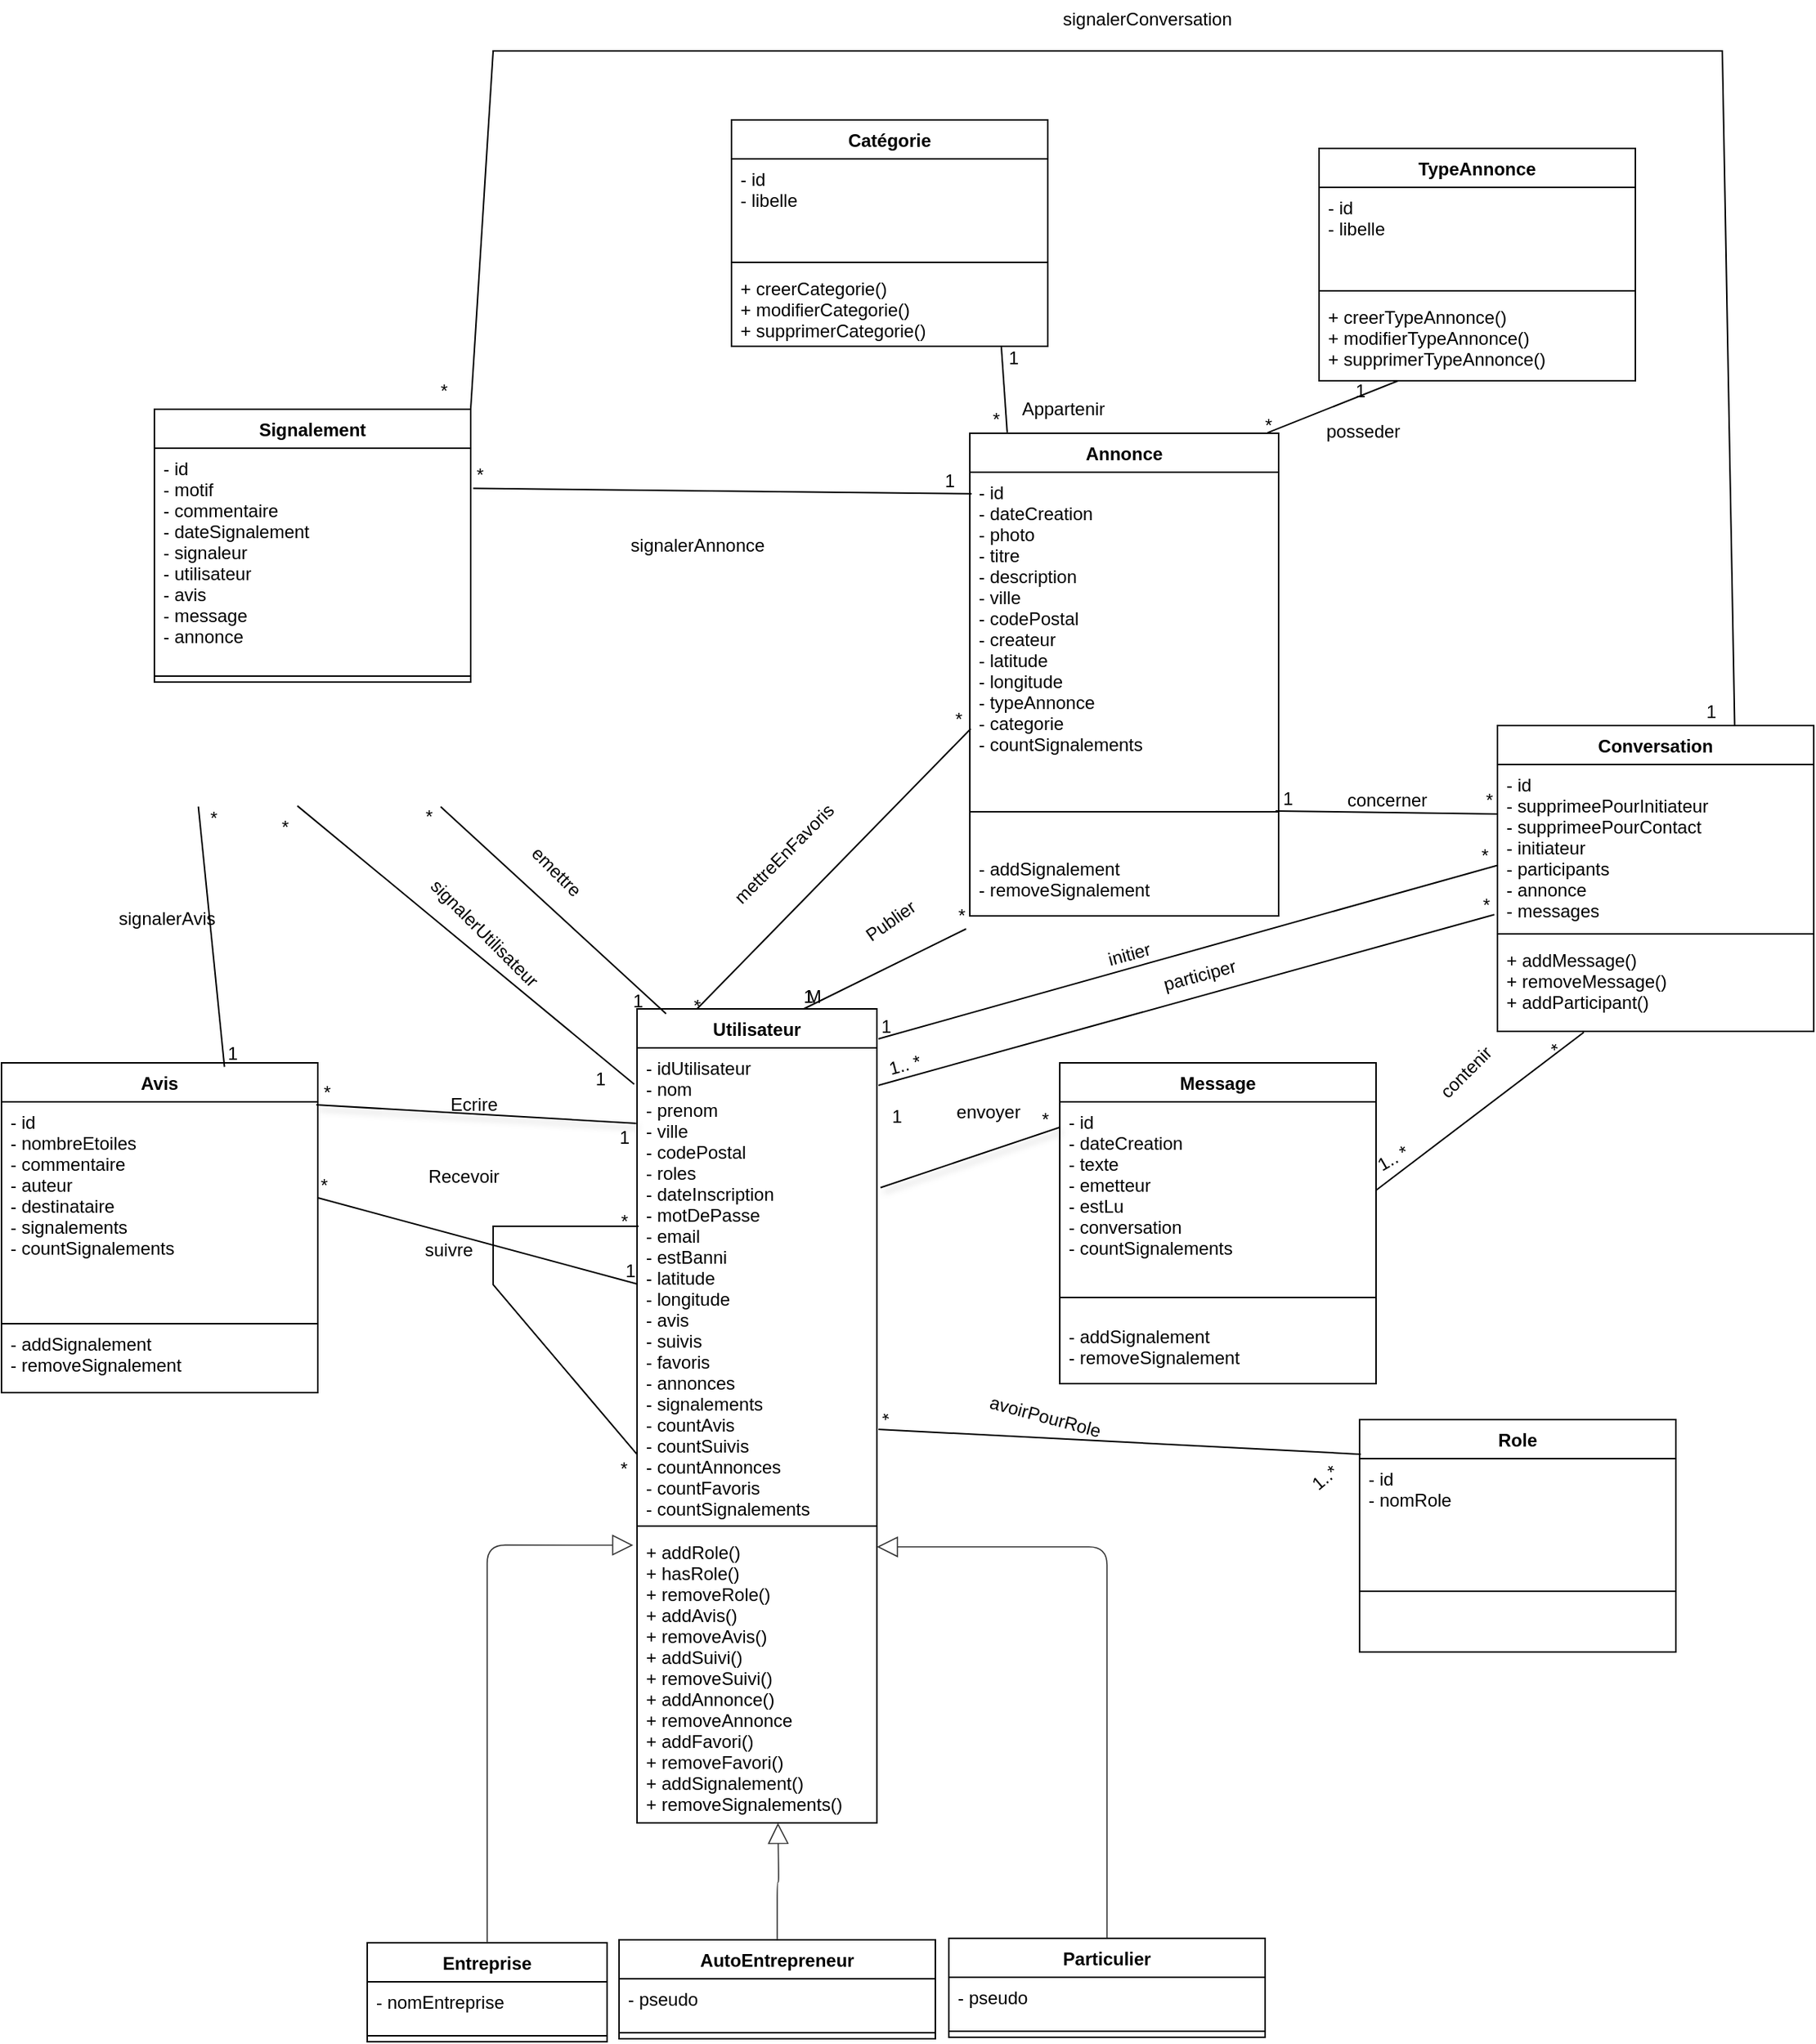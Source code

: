 <mxfile>
    <diagram id="vypRPxvibdBEtjW53fMj" name="Page-1">
        <mxGraphModel dx="2854" dy="2074" grid="0" gridSize="10" guides="1" tooltips="1" connect="1" arrows="1" fold="1" page="1" pageScale="1" pageWidth="850" pageHeight="1100" background="#FFFFFF" math="0" shadow="0">
            <root>
                <mxCell id="0"/>
                <mxCell id="1" parent="0"/>
                <mxCell id="2" value="Utilisateur&#10;" style="swimlane;fontStyle=1;align=center;verticalAlign=top;childLayout=stackLayout;horizontal=1;startSize=26;horizontalStack=0;resizeParent=1;resizeParentMax=0;resizeLast=0;collapsible=1;marginBottom=0;strokeColor=#000000;" parent="1" vertex="1">
                    <mxGeometry x="-34" y="172" width="160" height="543" as="geometry">
                        <mxRectangle x="119" y="166" width="94" height="26" as="alternateBounds"/>
                    </mxGeometry>
                </mxCell>
                <mxCell id="3" value="- idUtilisateur&#10;- nom&#10;- prenom&#10;- ville&#10;- codePostal&#10;- roles&#10;- dateInscription&#10;- motDePasse&#10;- email&#10;- estBanni&#10;- latitude&#10;- longitude&#10;- avis&#10;- suivis&#10;- favoris&#10;- annonces&#10;- signalements&#10;- countAvis&#10;- countSuivis&#10;- countAnnonces&#10;- countFavoris&#10;- countSignalements" style="text;strokeColor=none;fillColor=none;align=left;verticalAlign=top;spacingLeft=4;spacingRight=4;overflow=hidden;rotatable=0;points=[[0,0.5],[1,0.5]];portConstraint=eastwest;fontColor=#000000;" parent="2" vertex="1">
                    <mxGeometry y="26" width="160" height="315" as="geometry"/>
                </mxCell>
                <mxCell id="4" value="" style="line;strokeWidth=1;fillColor=none;align=left;verticalAlign=middle;spacingTop=-1;spacingLeft=3;spacingRight=3;rotatable=0;labelPosition=right;points=[];portConstraint=eastwest;strokeColor=inherit;" parent="2" vertex="1">
                    <mxGeometry y="341" width="160" height="8" as="geometry"/>
                </mxCell>
                <mxCell id="5" value="+ addRole()&#10;+ hasRole()&#10;+ removeRole()&#10;+ addAvis()&#10;+ removeAvis()&#10;+ addSuivi()&#10;+ removeSuivi()&#10;+ addAnnonce()&#10;+ removeAnnonce&#10;+ addFavori()&#10;+ removeFavori()&#10;+ addSignalement()&#10;+ removeSignalements()&#10;" style="text;strokeColor=none;fillColor=none;align=left;verticalAlign=top;spacingLeft=4;spacingRight=4;overflow=hidden;rotatable=0;points=[[0,0.5],[1,0.5]];portConstraint=eastwest;fontColor=#000000;" parent="2" vertex="1">
                    <mxGeometry y="349" width="160" height="194" as="geometry"/>
                </mxCell>
                <mxCell id="6" value="Annonce" style="swimlane;fontStyle=1;align=center;verticalAlign=top;childLayout=stackLayout;horizontal=1;startSize=26;horizontalStack=0;resizeParent=1;resizeParentMax=0;resizeLast=0;collapsible=1;marginBottom=0;strokeColor=#000000;" parent="1" vertex="1">
                    <mxGeometry x="188" y="-212" width="206" height="322" as="geometry">
                        <mxRectangle x="119" y="166" width="94" height="26" as="alternateBounds"/>
                    </mxGeometry>
                </mxCell>
                <mxCell id="7" value="- id&#10;- dateCreation&#10;- photo&#10;- titre&#10;- description&#10;- ville&#10;- codePostal&#10;- createur&#10;- latitude&#10;- longitude&#10;- typeAnnonce&#10;- categorie&#10;- countSignalements&#10;&#10;" style="text;strokeColor=none;fillColor=none;align=left;verticalAlign=top;spacingLeft=4;spacingRight=4;overflow=hidden;rotatable=0;points=[[0,0.5],[1,0.5]];portConstraint=eastwest;fontColor=#000000;" parent="6" vertex="1">
                    <mxGeometry y="26" width="206" height="202" as="geometry"/>
                </mxCell>
                <mxCell id="8" value="" style="line;strokeWidth=1;fillColor=none;align=left;verticalAlign=middle;spacingTop=-1;spacingLeft=3;spacingRight=3;rotatable=0;labelPosition=right;points=[];portConstraint=eastwest;strokeColor=inherit;" parent="6" vertex="1">
                    <mxGeometry y="228" width="206" height="49" as="geometry"/>
                </mxCell>
                <mxCell id="163" value="- addSignalement&#10;- removeSignalement" style="text;strokeColor=none;fillColor=none;align=left;verticalAlign=top;spacingLeft=4;spacingRight=4;overflow=hidden;rotatable=0;points=[[0,0.5],[1,0.5]];portConstraint=eastwest;fontColor=#000000;" vertex="1" parent="6">
                    <mxGeometry y="277" width="206" height="45" as="geometry"/>
                </mxCell>
                <mxCell id="11" value="Entreprise" style="swimlane;fontStyle=1;align=center;verticalAlign=top;childLayout=stackLayout;horizontal=1;startSize=26;horizontalStack=0;resizeParent=1;resizeParentMax=0;resizeLast=0;collapsible=1;marginBottom=0;strokeColor=#000000;" parent="1" vertex="1">
                    <mxGeometry x="-214" y="795" width="160" height="66" as="geometry">
                        <mxRectangle x="119" y="166" width="94" height="26" as="alternateBounds"/>
                    </mxGeometry>
                </mxCell>
                <mxCell id="12" value="- nomEntreprise" style="text;strokeColor=none;fillColor=none;align=left;verticalAlign=top;spacingLeft=4;spacingRight=4;overflow=hidden;rotatable=0;points=[[0,0.5],[1,0.5]];portConstraint=eastwest;fontColor=#000000;" parent="11" vertex="1">
                    <mxGeometry y="26" width="160" height="32" as="geometry"/>
                </mxCell>
                <mxCell id="13" value="" style="line;strokeWidth=1;fillColor=none;align=left;verticalAlign=middle;spacingTop=-1;spacingLeft=3;spacingRight=3;rotatable=0;labelPosition=right;points=[];portConstraint=eastwest;strokeColor=inherit;" parent="11" vertex="1">
                    <mxGeometry y="58" width="160" height="8" as="geometry"/>
                </mxCell>
                <mxCell id="16" value="AutoEntrepreneur" style="swimlane;fontStyle=1;align=center;verticalAlign=top;childLayout=stackLayout;horizontal=1;startSize=26;horizontalStack=0;resizeParent=1;resizeParentMax=0;resizeLast=0;collapsible=1;marginBottom=0;strokeColor=#000000;" parent="1" vertex="1">
                    <mxGeometry x="-46" y="793" width="211" height="66" as="geometry">
                        <mxRectangle x="119" y="166" width="94" height="26" as="alternateBounds"/>
                    </mxGeometry>
                </mxCell>
                <mxCell id="17" value="- pseudo" style="text;strokeColor=none;fillColor=none;align=left;verticalAlign=top;spacingLeft=4;spacingRight=4;overflow=hidden;rotatable=0;points=[[0,0.5],[1,0.5]];portConstraint=eastwest;fontColor=#000000;" parent="16" vertex="1">
                    <mxGeometry y="26" width="211" height="32" as="geometry"/>
                </mxCell>
                <mxCell id="18" value="" style="line;strokeWidth=1;fillColor=none;align=left;verticalAlign=middle;spacingTop=-1;spacingLeft=3;spacingRight=3;rotatable=0;labelPosition=right;points=[];portConstraint=eastwest;strokeColor=inherit;" parent="16" vertex="1">
                    <mxGeometry y="58" width="211" height="8" as="geometry"/>
                </mxCell>
                <mxCell id="20" value="Particulier" style="swimlane;fontStyle=1;align=center;verticalAlign=top;childLayout=stackLayout;horizontal=1;startSize=26;horizontalStack=0;resizeParent=1;resizeParentMax=0;resizeLast=0;collapsible=1;marginBottom=0;strokeColor=#000000;" parent="1" vertex="1">
                    <mxGeometry x="174" y="792" width="211" height="66" as="geometry">
                        <mxRectangle x="119" y="166" width="94" height="26" as="alternateBounds"/>
                    </mxGeometry>
                </mxCell>
                <mxCell id="21" value="- pseudo" style="text;strokeColor=none;fillColor=none;align=left;verticalAlign=top;spacingLeft=4;spacingRight=4;overflow=hidden;rotatable=0;points=[[0,0.5],[1,0.5]];portConstraint=eastwest;fontColor=#000000;" parent="20" vertex="1">
                    <mxGeometry y="26" width="211" height="32" as="geometry"/>
                </mxCell>
                <mxCell id="22" value="" style="line;strokeWidth=1;fillColor=none;align=left;verticalAlign=middle;spacingTop=-1;spacingLeft=3;spacingRight=3;rotatable=0;labelPosition=right;points=[];portConstraint=eastwest;strokeColor=inherit;" parent="20" vertex="1">
                    <mxGeometry y="58" width="211" height="8" as="geometry"/>
                </mxCell>
                <mxCell id="24" value="Avis" style="swimlane;fontStyle=1;align=center;verticalAlign=top;childLayout=stackLayout;horizontal=1;startSize=26;horizontalStack=0;resizeParent=1;resizeParentMax=0;resizeLast=0;collapsible=1;marginBottom=0;strokeColor=#000000;" parent="1" vertex="1">
                    <mxGeometry x="-458" y="208" width="211" height="220" as="geometry">
                        <mxRectangle x="119" y="166" width="94" height="26" as="alternateBounds"/>
                    </mxGeometry>
                </mxCell>
                <mxCell id="25" value="- id&#10;- nombreEtoiles&#10;- commentaire&#10;- auteur&#10;- destinataire&#10;- signalements&#10;- countSignalements" style="text;strokeColor=none;fillColor=none;align=left;verticalAlign=top;spacingLeft=4;spacingRight=4;overflow=hidden;rotatable=0;points=[[0,0.5],[1,0.5]];portConstraint=eastwest;fontColor=#000000;" parent="24" vertex="1">
                    <mxGeometry y="26" width="211" height="102" as="geometry"/>
                </mxCell>
                <mxCell id="26" value="" style="line;strokeWidth=1;fillColor=none;align=left;verticalAlign=middle;spacingTop=-1;spacingLeft=3;spacingRight=3;rotatable=0;labelPosition=right;points=[];portConstraint=eastwest;strokeColor=inherit;" parent="24" vertex="1">
                    <mxGeometry y="128" width="211" height="92" as="geometry"/>
                </mxCell>
                <mxCell id="28" value="Conversation" style="swimlane;fontStyle=1;align=center;verticalAlign=top;childLayout=stackLayout;horizontal=1;startSize=26;horizontalStack=0;resizeParent=1;resizeParentMax=0;resizeLast=0;collapsible=1;marginBottom=0;strokeColor=#000000;" parent="1" vertex="1">
                    <mxGeometry x="540" y="-17" width="211" height="204" as="geometry">
                        <mxRectangle x="119" y="166" width="94" height="26" as="alternateBounds"/>
                    </mxGeometry>
                </mxCell>
                <mxCell id="29" value="- id&#10;- supprimeePourInitiateur&#10;- supprimeePourContact&#10;- initiateur&#10;- participants&#10;- annonce&#10;- messages" style="text;strokeColor=none;fillColor=none;align=left;verticalAlign=top;spacingLeft=4;spacingRight=4;overflow=hidden;rotatable=0;points=[[0,0.5],[1,0.5]];portConstraint=eastwest;fontColor=#000000;" parent="28" vertex="1">
                    <mxGeometry y="26" width="211" height="109" as="geometry"/>
                </mxCell>
                <mxCell id="30" value="" style="line;strokeWidth=1;fillColor=none;align=left;verticalAlign=middle;spacingTop=-1;spacingLeft=3;spacingRight=3;rotatable=0;labelPosition=right;points=[];portConstraint=eastwest;strokeColor=inherit;" parent="28" vertex="1">
                    <mxGeometry y="135" width="211" height="8" as="geometry"/>
                </mxCell>
                <mxCell id="31" value="+ addMessage()&#10;+ removeMessage()&#10;+ addParticipant()&#10;" style="text;strokeColor=none;fillColor=none;align=left;verticalAlign=top;spacingLeft=4;spacingRight=4;overflow=hidden;rotatable=0;points=[[0,0.5],[1,0.5]];portConstraint=eastwest;fontColor=#000000;" parent="28" vertex="1">
                    <mxGeometry y="143" width="211" height="61" as="geometry"/>
                </mxCell>
                <mxCell id="32" value="Message" style="swimlane;fontStyle=1;align=center;verticalAlign=top;childLayout=stackLayout;horizontal=1;startSize=26;horizontalStack=0;resizeParent=1;resizeParentMax=0;resizeLast=0;collapsible=1;marginBottom=0;strokeColor=#000000;" parent="1" vertex="1">
                    <mxGeometry x="248" y="208" width="211" height="214" as="geometry">
                        <mxRectangle x="119" y="166" width="94" height="26" as="alternateBounds"/>
                    </mxGeometry>
                </mxCell>
                <mxCell id="33" value="- id&#10;- dateCreation&#10;- texte&#10;- emetteur&#10;- estLu&#10;- conversation&#10;- countSignalements" style="text;strokeColor=none;fillColor=none;align=left;verticalAlign=top;spacingLeft=4;spacingRight=4;overflow=hidden;rotatable=0;points=[[0,0.5],[1,0.5]];portConstraint=eastwest;fontColor=#000000;" parent="32" vertex="1">
                    <mxGeometry y="26" width="211" height="118" as="geometry"/>
                </mxCell>
                <mxCell id="34" value="" style="line;strokeWidth=1;fillColor=none;align=left;verticalAlign=middle;spacingTop=-1;spacingLeft=3;spacingRight=3;rotatable=0;labelPosition=right;points=[];portConstraint=eastwest;strokeColor=inherit;" parent="32" vertex="1">
                    <mxGeometry y="144" width="211" height="25" as="geometry"/>
                </mxCell>
                <mxCell id="162" value="- addSignalement&#10;- removeSignalement" style="text;strokeColor=none;fillColor=none;align=left;verticalAlign=top;spacingLeft=4;spacingRight=4;overflow=hidden;rotatable=0;points=[[0,0.5],[1,0.5]];portConstraint=eastwest;fontColor=#000000;" vertex="1" parent="32">
                    <mxGeometry y="169" width="211" height="45" as="geometry"/>
                </mxCell>
                <mxCell id="36" value="Signalement" style="swimlane;fontStyle=1;align=center;verticalAlign=top;childLayout=stackLayout;horizontal=1;startSize=26;horizontalStack=0;resizeParent=1;resizeParentMax=0;resizeLast=0;collapsible=1;marginBottom=0;strokeColor=#000000;" parent="1" vertex="1">
                    <mxGeometry x="-356" y="-228" width="211" height="182" as="geometry">
                        <mxRectangle x="119" y="166" width="94" height="26" as="alternateBounds"/>
                    </mxGeometry>
                </mxCell>
                <mxCell id="37" value="- id&#10;- motif&#10;- commentaire&#10;- dateSignalement&#10;- signaleur&#10;- utilisateur &#10;- avis&#10;- message&#10;- annonce" style="text;strokeColor=none;fillColor=none;align=left;verticalAlign=top;spacingLeft=4;spacingRight=4;overflow=hidden;rotatable=0;points=[[0,0.5],[1,0.5]];portConstraint=eastwest;fontColor=#000000;" parent="36" vertex="1">
                    <mxGeometry y="26" width="211" height="148" as="geometry"/>
                </mxCell>
                <mxCell id="38" value="" style="line;strokeWidth=1;fillColor=none;align=left;verticalAlign=middle;spacingTop=-1;spacingLeft=3;spacingRight=3;rotatable=0;labelPosition=right;points=[];portConstraint=eastwest;strokeColor=inherit;" parent="36" vertex="1">
                    <mxGeometry y="174" width="211" height="8" as="geometry"/>
                </mxCell>
                <mxCell id="40" value="TypeAnnonce" style="swimlane;fontStyle=1;align=center;verticalAlign=top;childLayout=stackLayout;horizontal=1;startSize=26;horizontalStack=0;resizeParent=1;resizeParentMax=0;resizeLast=0;collapsible=1;marginBottom=0;strokeColor=#000000;" parent="1" vertex="1">
                    <mxGeometry x="421" y="-402" width="211" height="155" as="geometry">
                        <mxRectangle x="119" y="166" width="94" height="26" as="alternateBounds"/>
                    </mxGeometry>
                </mxCell>
                <mxCell id="41" value="- id&#10;- libelle&#10;" style="text;strokeColor=none;fillColor=none;align=left;verticalAlign=top;spacingLeft=4;spacingRight=4;overflow=hidden;rotatable=0;points=[[0,0.5],[1,0.5]];portConstraint=eastwest;fontColor=#000000;" parent="40" vertex="1">
                    <mxGeometry y="26" width="211" height="65" as="geometry"/>
                </mxCell>
                <mxCell id="42" value="" style="line;strokeWidth=1;fillColor=none;align=left;verticalAlign=middle;spacingTop=-1;spacingLeft=3;spacingRight=3;rotatable=0;labelPosition=right;points=[];portConstraint=eastwest;strokeColor=inherit;" parent="40" vertex="1">
                    <mxGeometry y="91" width="211" height="8" as="geometry"/>
                </mxCell>
                <mxCell id="43" value="+ creerTypeAnnonce()&#10;+ modifierTypeAnnonce()&#10;+ supprimerTypeAnnonce()" style="text;strokeColor=none;fillColor=none;align=left;verticalAlign=top;spacingLeft=4;spacingRight=4;overflow=hidden;rotatable=0;points=[[0,0.5],[1,0.5]];portConstraint=eastwest;fontColor=#000000;" parent="40" vertex="1">
                    <mxGeometry y="99" width="211" height="56" as="geometry"/>
                </mxCell>
                <mxCell id="44" value="Catégorie" style="swimlane;fontStyle=1;align=center;verticalAlign=top;childLayout=stackLayout;horizontal=1;startSize=26;horizontalStack=0;resizeParent=1;resizeParentMax=0;resizeLast=0;collapsible=1;marginBottom=0;strokeColor=#000000;" parent="1" vertex="1">
                    <mxGeometry x="29" y="-421" width="211" height="151" as="geometry">
                        <mxRectangle x="119" y="166" width="94" height="26" as="alternateBounds"/>
                    </mxGeometry>
                </mxCell>
                <mxCell id="45" value="- id&#10;- libelle&#10;" style="text;strokeColor=none;fillColor=none;align=left;verticalAlign=top;spacingLeft=4;spacingRight=4;overflow=hidden;rotatable=0;points=[[0,0.5],[1,0.5]];portConstraint=eastwest;fontColor=#000000;" parent="44" vertex="1">
                    <mxGeometry y="26" width="211" height="65" as="geometry"/>
                </mxCell>
                <mxCell id="46" value="" style="line;strokeWidth=1;fillColor=none;align=left;verticalAlign=middle;spacingTop=-1;spacingLeft=3;spacingRight=3;rotatable=0;labelPosition=right;points=[];portConstraint=eastwest;strokeColor=inherit;" parent="44" vertex="1">
                    <mxGeometry y="91" width="211" height="8" as="geometry"/>
                </mxCell>
                <mxCell id="47" value="+ creerCategorie()&#10;+ modifierCategorie()&#10;+ supprimerCategorie()" style="text;strokeColor=none;fillColor=none;align=left;verticalAlign=top;spacingLeft=4;spacingRight=4;overflow=hidden;rotatable=0;points=[[0,0.5],[1,0.5]];portConstraint=eastwest;fontColor=#000000;" parent="44" vertex="1">
                    <mxGeometry y="99" width="211" height="52" as="geometry"/>
                </mxCell>
                <mxCell id="58" value="" style="endArrow=none;html=1;rounded=0;align=center;verticalAlign=top;endFill=0;labelBackgroundColor=none;shadow=1;sketch=0;strokeColor=#000000;entryX=-0.01;entryY=0.401;entryDx=0;entryDy=0;entryPerimeter=0;" parent="1" edge="1">
                    <mxGeometry relative="1" as="geometry">
                        <mxPoint x="-248" y="236" as="sourcePoint"/>
                        <mxPoint x="-34.6" y="248.373" as="targetPoint"/>
                    </mxGeometry>
                </mxCell>
                <mxCell id="59" value="&lt;font color=&quot;#000000&quot;&gt;*&lt;/font&gt;" style="resizable=0;html=1;align=left;verticalAlign=bottom;labelBackgroundColor=none;" parent="58" connectable="0" vertex="1">
                    <mxGeometry x="-1" relative="1" as="geometry">
                        <mxPoint x="3" as="offset"/>
                    </mxGeometry>
                </mxCell>
                <mxCell id="60" value="" style="resizable=0;html=1;align=left;verticalAlign=top;labelBackgroundColor=none;" parent="58" connectable="0" vertex="1">
                    <mxGeometry x="-1" relative="1" as="geometry"/>
                </mxCell>
                <mxCell id="61" value="&lt;font color=&quot;#000000&quot;&gt;Ecrire&lt;/font&gt;" style="resizable=0;html=1;align=right;verticalAlign=bottom;labelBackgroundColor=none;" parent="58" connectable="0" vertex="1">
                    <mxGeometry x="1" relative="1" as="geometry">
                        <mxPoint x="-92" y="-4" as="offset"/>
                    </mxGeometry>
                </mxCell>
                <mxCell id="62" value="&lt;font color=&quot;#000000&quot;&gt;1&lt;/font&gt;" style="resizable=0;html=1;align=right;verticalAlign=top;labelBackgroundColor=none;" parent="58" connectable="0" vertex="1">
                    <mxGeometry x="1" relative="1" as="geometry">
                        <mxPoint x="-4" y="-4" as="offset"/>
                    </mxGeometry>
                </mxCell>
                <mxCell id="77" value="" style="endArrow=none;html=1;rounded=0;shadow=1;sketch=0;strokeColor=#000000;fontColor=#000000;exitX=1.015;exitY=0.296;exitDx=0;exitDy=0;exitPerimeter=0;" parent="1" source="3" edge="1">
                    <mxGeometry relative="1" as="geometry">
                        <mxPoint x="88" y="251" as="sourcePoint"/>
                        <mxPoint x="248" y="251" as="targetPoint"/>
                    </mxGeometry>
                </mxCell>
                <mxCell id="78" value="envoyer" style="text;html=1;align=center;verticalAlign=middle;resizable=0;points=[];autosize=1;strokeColor=none;fillColor=none;fontColor=#000000;" parent="1" vertex="1">
                    <mxGeometry x="169" y="228" width="61" height="26" as="geometry"/>
                </mxCell>
                <mxCell id="79" value="1" style="text;html=1;align=center;verticalAlign=middle;resizable=0;points=[];autosize=1;strokeColor=none;fillColor=none;fontColor=#000000;" parent="1" vertex="1">
                    <mxGeometry x="126" y="231" width="25" height="26" as="geometry"/>
                </mxCell>
                <mxCell id="80" value="*" style="text;html=1;align=center;verticalAlign=middle;resizable=0;points=[];autosize=1;strokeColor=none;fillColor=none;fontColor=#000000;" parent="1" vertex="1">
                    <mxGeometry x="226" y="233" width="23" height="26" as="geometry"/>
                </mxCell>
                <mxCell id="81" value="" style="endArrow=none;html=1;rounded=0;strokeColor=#000000;exitX=0.695;exitY=0;exitDx=0;exitDy=0;exitPerimeter=0;entryX=-0.012;entryY=0.964;entryDx=0;entryDy=0;entryPerimeter=0;" parent="1" source="2" edge="1">
                    <mxGeometry relative="1" as="geometry">
                        <mxPoint x="66" y="158" as="sourcePoint"/>
                        <mxPoint x="185.528" y="118.636" as="targetPoint"/>
                    </mxGeometry>
                </mxCell>
                <mxCell id="82" value="M" style="resizable=0;html=1;align=left;verticalAlign=bottom;" parent="81" connectable="0" vertex="1">
                    <mxGeometry x="-1" relative="1" as="geometry"/>
                </mxCell>
                <mxCell id="83" value="&lt;font color=&quot;#000000&quot;&gt;*&lt;/font&gt;" style="resizable=0;html=1;align=right;verticalAlign=bottom;" parent="81" connectable="0" vertex="1">
                    <mxGeometry x="1" relative="1" as="geometry"/>
                </mxCell>
                <mxCell id="84" value="&lt;font color=&quot;#000000&quot;&gt;1&lt;/font&gt;" style="text;html=1;align=center;verticalAlign=middle;resizable=0;points=[];autosize=1;strokeColor=none;fillColor=none;" parent="1" vertex="1">
                    <mxGeometry x="67" y="151" width="25" height="26" as="geometry"/>
                </mxCell>
                <mxCell id="85" value="Publier" style="text;html=1;align=center;verticalAlign=middle;resizable=0;points=[];autosize=1;strokeColor=none;fillColor=none;fontColor=#000000;rotation=-35;" parent="1" vertex="1">
                    <mxGeometry x="107" y="101" width="55" height="26" as="geometry"/>
                </mxCell>
                <mxCell id="86" value="" style="endArrow=none;html=1;rounded=0;strokeColor=#000000;fontColor=#000000;entryX=0.003;entryY=0.068;entryDx=0;entryDy=0;entryPerimeter=0;exitX=0.25;exitY=0;exitDx=0;exitDy=0;" parent="1" source="2" edge="1">
                    <mxGeometry relative="1" as="geometry">
                        <mxPoint x="-93" y="127" as="sourcePoint"/>
                        <mxPoint x="188.618" y="-14.868" as="targetPoint"/>
                    </mxGeometry>
                </mxCell>
                <mxCell id="87" value="" style="resizable=0;html=1;align=left;verticalAlign=bottom;fontColor=#000000;" parent="86" connectable="0" vertex="1">
                    <mxGeometry x="-1" relative="1" as="geometry"/>
                </mxCell>
                <mxCell id="88" value="*" style="resizable=0;html=1;align=right;verticalAlign=bottom;fontColor=#000000;" parent="86" connectable="0" vertex="1">
                    <mxGeometry x="1" relative="1" as="geometry">
                        <mxPoint x="-5" y="3" as="offset"/>
                    </mxGeometry>
                </mxCell>
                <mxCell id="90" value="*" style="text;html=1;align=center;verticalAlign=middle;resizable=0;points=[];autosize=1;strokeColor=none;fillColor=none;fontColor=#000000;rotation=-60;" parent="1" vertex="1">
                    <mxGeometry x="-4" y="157" width="23" height="26" as="geometry"/>
                </mxCell>
                <mxCell id="91" value="mettreEnFavoris" style="text;html=1;align=center;verticalAlign=middle;resizable=0;points=[];autosize=1;strokeColor=none;fillColor=none;fontColor=#000000;rotation=-45;" parent="1" vertex="1">
                    <mxGeometry x="11" y="56" width="106" height="26" as="geometry"/>
                </mxCell>
                <mxCell id="92" value="" style="endArrow=none;html=1;rounded=0;strokeColor=#000000;fontColor=#000000;entryX=0.121;entryY=-0.002;entryDx=0;entryDy=0;entryPerimeter=0;exitX=0.853;exitY=1;exitDx=0;exitDy=0;exitPerimeter=0;" parent="1" source="47" target="6" edge="1">
                    <mxGeometry relative="1" as="geometry">
                        <mxPoint x="210" y="-235" as="sourcePoint"/>
                        <mxPoint x="256" y="-196" as="targetPoint"/>
                    </mxGeometry>
                </mxCell>
                <mxCell id="93" value="1" style="resizable=0;html=1;align=left;verticalAlign=bottom;fontColor=#000000;" parent="92" connectable="0" vertex="1">
                    <mxGeometry x="-1" relative="1" as="geometry">
                        <mxPoint x="3" y="16" as="offset"/>
                    </mxGeometry>
                </mxCell>
                <mxCell id="94" value="*" style="resizable=0;html=1;align=right;verticalAlign=bottom;fontColor=#000000;" parent="92" connectable="0" vertex="1">
                    <mxGeometry x="1" relative="1" as="geometry">
                        <mxPoint x="-4" as="offset"/>
                    </mxGeometry>
                </mxCell>
                <mxCell id="95" value="Appartenir" style="text;html=1;align=center;verticalAlign=middle;resizable=0;points=[];autosize=1;strokeColor=none;fillColor=none;fontColor=#000000;" parent="1" vertex="1">
                    <mxGeometry x="213" y="-241" width="73" height="26" as="geometry"/>
                </mxCell>
                <mxCell id="96" value="" style="endArrow=none;html=1;rounded=0;strokeColor=#000000;fontColor=#000000;exitX=0.964;exitY=-0.001;exitDx=0;exitDy=0;exitPerimeter=0;entryX=0.25;entryY=1;entryDx=0;entryDy=0;" parent="1" source="6" target="40" edge="1">
                    <mxGeometry relative="1" as="geometry">
                        <mxPoint x="306" y="-222" as="sourcePoint"/>
                        <mxPoint x="466" y="-222" as="targetPoint"/>
                    </mxGeometry>
                </mxCell>
                <mxCell id="97" value="*" style="resizable=0;html=1;align=left;verticalAlign=bottom;fontColor=#000000;" parent="96" connectable="0" vertex="1">
                    <mxGeometry x="-1" relative="1" as="geometry">
                        <mxPoint x="-4" y="4" as="offset"/>
                    </mxGeometry>
                </mxCell>
                <mxCell id="98" value="1" style="resizable=0;html=1;align=right;verticalAlign=bottom;fontColor=#000000;" parent="96" connectable="0" vertex="1">
                    <mxGeometry x="1" relative="1" as="geometry">
                        <mxPoint x="-21" y="16" as="offset"/>
                    </mxGeometry>
                </mxCell>
                <mxCell id="99" value="posseder" style="text;html=1;align=center;verticalAlign=middle;resizable=0;points=[];autosize=1;strokeColor=none;fillColor=none;fontColor=#000000;" parent="1" vertex="1">
                    <mxGeometry x="416" y="-226" width="67" height="26" as="geometry"/>
                </mxCell>
                <mxCell id="100" value="" style="endArrow=none;html=1;rounded=0;strokeColor=#000000;fontColor=#000000;" parent="1" edge="1">
                    <mxGeometry relative="1" as="geometry">
                        <mxPoint x="392" y="40" as="sourcePoint"/>
                        <mxPoint x="540" y="42" as="targetPoint"/>
                    </mxGeometry>
                </mxCell>
                <mxCell id="101" value="1" style="resizable=0;html=1;align=left;verticalAlign=bottom;fontColor=#000000;" parent="100" connectable="0" vertex="1">
                    <mxGeometry x="-1" relative="1" as="geometry">
                        <mxPoint x="3" as="offset"/>
                    </mxGeometry>
                </mxCell>
                <mxCell id="102" value="*" style="resizable=0;html=1;align=right;verticalAlign=bottom;fontColor=#000000;" parent="100" connectable="0" vertex="1">
                    <mxGeometry x="1" relative="1" as="geometry">
                        <mxPoint x="-2" as="offset"/>
                    </mxGeometry>
                </mxCell>
                <mxCell id="103" value="concerner" style="text;html=1;align=center;verticalAlign=middle;resizable=0;points=[];autosize=1;strokeColor=none;fillColor=none;fontColor=#000000;" parent="1" vertex="1">
                    <mxGeometry x="430" y="20" width="71" height="26" as="geometry"/>
                </mxCell>
                <mxCell id="104" value="" style="endArrow=none;html=1;rounded=0;strokeColor=#000000;fontColor=#000000;exitX=1;exitY=0;exitDx=0;exitDy=0;entryX=-0.002;entryY=0.691;entryDx=0;entryDy=0;entryPerimeter=0;" parent="1" edge="1">
                    <mxGeometry relative="1" as="geometry">
                        <mxPoint x="127" y="192" as="sourcePoint"/>
                        <mxPoint x="539.578" y="76.353" as="targetPoint"/>
                    </mxGeometry>
                </mxCell>
                <mxCell id="105" value="1" style="resizable=0;html=1;align=left;verticalAlign=bottom;fontColor=#000000;" parent="104" connectable="0" vertex="1">
                    <mxGeometry x="-1" relative="1" as="geometry"/>
                </mxCell>
                <mxCell id="106" value="*" style="resizable=0;html=1;align=right;verticalAlign=bottom;fontColor=#000000;" parent="104" connectable="0" vertex="1">
                    <mxGeometry x="1" relative="1" as="geometry">
                        <mxPoint x="-5" y="2" as="offset"/>
                    </mxGeometry>
                </mxCell>
                <mxCell id="107" value="initier" style="text;html=1;align=center;verticalAlign=middle;resizable=0;points=[];autosize=1;strokeColor=none;fillColor=none;fontColor=#000000;rotation=-15;" parent="1" vertex="1">
                    <mxGeometry x="270" y="123" width="47" height="26" as="geometry"/>
                </mxCell>
                <mxCell id="108" value="" style="endArrow=none;html=1;rounded=0;strokeColor=#000000;fontColor=#000000;entryX=-0.01;entryY=0.953;entryDx=0;entryDy=0;entryPerimeter=0;" parent="1" edge="1">
                    <mxGeometry relative="1" as="geometry">
                        <mxPoint x="127" y="223" as="sourcePoint"/>
                        <mxPoint x="537.89" y="109.099" as="targetPoint"/>
                    </mxGeometry>
                </mxCell>
                <mxCell id="109" value="1.. *" style="resizable=0;html=1;align=left;verticalAlign=bottom;fontColor=#000000;rotation=-15;" parent="108" connectable="0" vertex="1">
                    <mxGeometry x="-1" relative="1" as="geometry">
                        <mxPoint x="8" y="-2" as="offset"/>
                    </mxGeometry>
                </mxCell>
                <mxCell id="110" value="*" style="resizable=0;html=1;align=right;verticalAlign=bottom;fontColor=#000000;" parent="108" connectable="0" vertex="1">
                    <mxGeometry x="1" relative="1" as="geometry">
                        <mxPoint x="-3" y="2" as="offset"/>
                    </mxGeometry>
                </mxCell>
                <mxCell id="111" value="participer" style="text;html=1;align=center;verticalAlign=middle;resizable=0;points=[];autosize=1;strokeColor=none;fillColor=none;fontColor=#000000;rotation=-15;" parent="1" vertex="1">
                    <mxGeometry x="307" y="137" width="67" height="26" as="geometry"/>
                </mxCell>
                <mxCell id="112" value="" style="endArrow=none;html=1;rounded=0;strokeColor=#000000;fontColor=#000000;exitX=1;exitY=0.5;exitDx=0;exitDy=0;entryX=0.273;entryY=1.01;entryDx=0;entryDy=0;entryPerimeter=0;" parent="1" source="33" target="31" edge="1">
                    <mxGeometry relative="1" as="geometry">
                        <mxPoint x="419" y="167" as="sourcePoint"/>
                        <mxPoint x="579" y="167" as="targetPoint"/>
                    </mxGeometry>
                </mxCell>
                <mxCell id="113" value="1.. *" style="resizable=0;html=1;align=left;verticalAlign=bottom;fontColor=#000000;rotation=-30;" parent="112" connectable="0" vertex="1">
                    <mxGeometry x="-1" relative="1" as="geometry">
                        <mxPoint x="5" y="-8" as="offset"/>
                    </mxGeometry>
                </mxCell>
                <mxCell id="114" value="*" style="resizable=0;html=1;align=right;verticalAlign=bottom;fontColor=#000000;rotation=-40;" parent="112" connectable="0" vertex="1">
                    <mxGeometry x="1" relative="1" as="geometry">
                        <mxPoint x="-11" y="16" as="offset"/>
                    </mxGeometry>
                </mxCell>
                <mxCell id="115" value="contenir" style="text;html=1;align=center;verticalAlign=middle;resizable=0;points=[];autosize=1;strokeColor=none;fillColor=none;fontColor=#000000;rotation=-45;" parent="1" vertex="1">
                    <mxGeometry x="488" y="202" width="61" height="26" as="geometry"/>
                </mxCell>
                <mxCell id="116" value="" style="endArrow=none;html=1;rounded=0;strokeColor=#000000;fontColor=#000000;entryX=0.139;entryY=1.051;entryDx=0;entryDy=0;entryPerimeter=0;exitX=0.705;exitY=0.012;exitDx=0;exitDy=0;exitPerimeter=0;" parent="1" source="24" edge="1">
                    <mxGeometry relative="1" as="geometry">
                        <mxPoint x="-312" y="206" as="sourcePoint"/>
                        <mxPoint x="-326.671" y="37.029" as="targetPoint"/>
                    </mxGeometry>
                </mxCell>
                <mxCell id="117" value="1" style="resizable=0;html=1;align=left;verticalAlign=bottom;fontColor=#000000;" parent="116" connectable="0" vertex="1">
                    <mxGeometry x="-1" relative="1" as="geometry"/>
                </mxCell>
                <mxCell id="118" value="*" style="resizable=0;html=1;align=right;verticalAlign=bottom;fontColor=#000000;" parent="116" connectable="0" vertex="1">
                    <mxGeometry x="1" relative="1" as="geometry">
                        <mxPoint x="13" y="16" as="offset"/>
                    </mxGeometry>
                </mxCell>
                <mxCell id="119" value="signalerAvis" style="text;html=1;align=center;verticalAlign=middle;resizable=0;points=[];autosize=1;strokeColor=none;fillColor=none;fontColor=#000000;" parent="1" vertex="1">
                    <mxGeometry x="-389" y="99" width="82" height="26" as="geometry"/>
                </mxCell>
                <mxCell id="120" value="" style="endArrow=none;html=1;rounded=0;strokeColor=#000000;fontColor=#000000;entryX=0.121;entryY=0.006;entryDx=0;entryDy=0;entryPerimeter=0;exitX=0.905;exitY=1.052;exitDx=0;exitDy=0;exitPerimeter=0;" parent="1" target="2" edge="1">
                    <mxGeometry relative="1" as="geometry">
                        <mxPoint x="-165.045" y="37.108" as="sourcePoint"/>
                        <mxPoint x="-72" y="83" as="targetPoint"/>
                    </mxGeometry>
                </mxCell>
                <mxCell id="121" value="*" style="resizable=0;html=1;align=left;verticalAlign=bottom;fontColor=#000000;" parent="120" connectable="0" vertex="1">
                    <mxGeometry x="-1" relative="1" as="geometry">
                        <mxPoint x="-12" y="15" as="offset"/>
                    </mxGeometry>
                </mxCell>
                <mxCell id="122" value="1" style="resizable=0;html=1;align=right;verticalAlign=bottom;fontColor=#000000;" parent="120" connectable="0" vertex="1">
                    <mxGeometry x="1" relative="1" as="geometry">
                        <mxPoint x="-15" as="offset"/>
                    </mxGeometry>
                </mxCell>
                <mxCell id="123" value="emettre" style="text;html=1;align=center;verticalAlign=middle;resizable=0;points=[];autosize=1;strokeColor=none;fillColor=none;fontColor=#000000;rotation=45;" parent="1" vertex="1">
                    <mxGeometry x="-118" y="67" width="59" height="26" as="geometry"/>
                </mxCell>
                <mxCell id="124" value="" style="endArrow=none;html=1;rounded=0;strokeColor=#000000;fontColor=#000000;entryX=-0.012;entryY=0.077;entryDx=0;entryDy=0;entryPerimeter=0;exitX=0.452;exitY=1.045;exitDx=0;exitDy=0;exitPerimeter=0;" parent="1" target="3" edge="1">
                    <mxGeometry relative="1" as="geometry">
                        <mxPoint x="-260.628" y="36.555" as="sourcePoint"/>
                        <mxPoint x="-106" y="75" as="targetPoint"/>
                    </mxGeometry>
                </mxCell>
                <mxCell id="125" value="*" style="resizable=0;html=1;align=left;verticalAlign=bottom;fontColor=#000000;" parent="124" connectable="0" vertex="1">
                    <mxGeometry x="-1" relative="1" as="geometry">
                        <mxPoint x="-12" y="23" as="offset"/>
                    </mxGeometry>
                </mxCell>
                <mxCell id="126" value="1" style="resizable=0;html=1;align=right;verticalAlign=bottom;fontColor=#000000;" parent="124" connectable="0" vertex="1">
                    <mxGeometry x="1" relative="1" as="geometry">
                        <mxPoint x="-19" y="5" as="offset"/>
                    </mxGeometry>
                </mxCell>
                <mxCell id="127" value="signalerUtilisateur" style="text;html=1;align=center;verticalAlign=middle;resizable=0;points=[];autosize=1;strokeColor=none;fillColor=none;fontColor=#000000;rotation=45;" parent="1" vertex="1">
                    <mxGeometry x="-193" y="108" width="113" height="26" as="geometry"/>
                </mxCell>
                <mxCell id="128" value="" style="endArrow=none;html=1;rounded=0;strokeColor=#000000;fontColor=#000000;entryX=0.006;entryY=0.071;entryDx=0;entryDy=0;entryPerimeter=0;exitX=1.008;exitY=0.181;exitDx=0;exitDy=0;exitPerimeter=0;" parent="1" source="37" target="7" edge="1">
                    <mxGeometry relative="1" as="geometry">
                        <mxPoint x="-64" y="-68" as="sourcePoint"/>
                        <mxPoint x="96" y="-68" as="targetPoint"/>
                    </mxGeometry>
                </mxCell>
                <mxCell id="129" value="*" style="resizable=0;html=1;align=left;verticalAlign=bottom;fontColor=#000000;" parent="128" connectable="0" vertex="1">
                    <mxGeometry x="-1" relative="1" as="geometry"/>
                </mxCell>
                <mxCell id="130" value="1" style="resizable=0;html=1;align=right;verticalAlign=bottom;fontColor=#000000;" parent="128" connectable="0" vertex="1">
                    <mxGeometry x="1" relative="1" as="geometry">
                        <mxPoint x="-11" as="offset"/>
                    </mxGeometry>
                </mxCell>
                <mxCell id="131" value="signalerAnnonce" style="text;html=1;align=center;verticalAlign=middle;resizable=0;points=[];autosize=1;strokeColor=none;fillColor=none;fontColor=#000000;" parent="1" vertex="1">
                    <mxGeometry x="-48" y="-150" width="107" height="26" as="geometry"/>
                </mxCell>
                <mxCell id="132" value="" style="endArrow=none;html=1;rounded=0;strokeColor=#000000;fontColor=#000000;entryX=0.75;entryY=0;entryDx=0;entryDy=0;exitX=1;exitY=0;exitDx=0;exitDy=0;" parent="1" source="36" target="28" edge="1">
                    <mxGeometry relative="1" as="geometry">
                        <mxPoint x="672" y="-460" as="sourcePoint"/>
                        <mxPoint x="476" y="-166" as="targetPoint"/>
                        <Array as="points">
                            <mxPoint x="-130" y="-467"/>
                            <mxPoint x="690" y="-467"/>
                        </Array>
                    </mxGeometry>
                </mxCell>
                <mxCell id="133" value="*" style="resizable=0;html=1;align=left;verticalAlign=bottom;fontColor=#000000;" parent="132" connectable="0" vertex="1">
                    <mxGeometry x="-1" relative="1" as="geometry">
                        <mxPoint x="-22" y="-4" as="offset"/>
                    </mxGeometry>
                </mxCell>
                <mxCell id="134" value="1" style="resizable=0;html=1;align=right;verticalAlign=bottom;fontColor=#000000;" parent="132" connectable="0" vertex="1">
                    <mxGeometry x="1" relative="1" as="geometry">
                        <mxPoint x="-12" as="offset"/>
                    </mxGeometry>
                </mxCell>
                <mxCell id="135" value="signalerConversation" style="text;html=1;align=center;verticalAlign=middle;resizable=0;points=[];autosize=1;strokeColor=none;fillColor=none;fontColor=#000000;" parent="1" vertex="1">
                    <mxGeometry x="240" y="-501" width="131" height="26" as="geometry"/>
                </mxCell>
                <mxCell id="139" value="" style="endArrow=none;html=1;rounded=0;strokeColor=#000000;fontColor=#000000;exitX=0;exitY=0.861;exitDx=0;exitDy=0;exitPerimeter=0;" parent="1" source="3" edge="1">
                    <mxGeometry relative="1" as="geometry">
                        <mxPoint x="-33" y="362" as="sourcePoint"/>
                        <mxPoint x="-33" y="317" as="targetPoint"/>
                        <Array as="points">
                            <mxPoint x="-130" y="356"/>
                            <mxPoint x="-130" y="317"/>
                        </Array>
                    </mxGeometry>
                </mxCell>
                <mxCell id="140" value="*" style="resizable=0;html=1;align=left;verticalAlign=bottom;fontColor=#000000;" parent="139" connectable="0" vertex="1">
                    <mxGeometry x="-1" relative="1" as="geometry">
                        <mxPoint x="-13" y="18" as="offset"/>
                    </mxGeometry>
                </mxCell>
                <mxCell id="141" value="*" style="resizable=0;html=1;align=right;verticalAlign=bottom;fontColor=#000000;" parent="139" connectable="0" vertex="1">
                    <mxGeometry x="1" relative="1" as="geometry">
                        <mxPoint x="-7" y="5" as="offset"/>
                    </mxGeometry>
                </mxCell>
                <mxCell id="142" value="suivre" style="text;html=1;align=center;verticalAlign=middle;resizable=0;points=[];autosize=1;strokeColor=none;fillColor=none;fontColor=#000000;" parent="1" vertex="1">
                    <mxGeometry x="-185" y="320" width="50" height="26" as="geometry"/>
                </mxCell>
                <mxCell id="143" value="" style="endArrow=none;html=1;rounded=0;strokeColor=#000000;fontColor=#000000;entryX=0;entryY=0.5;entryDx=0;entryDy=0;" parent="1" target="3" edge="1">
                    <mxGeometry relative="1" as="geometry">
                        <mxPoint x="-247" y="298" as="sourcePoint"/>
                        <mxPoint x="-87" y="298" as="targetPoint"/>
                    </mxGeometry>
                </mxCell>
                <mxCell id="144" value="*" style="resizable=0;html=1;align=left;verticalAlign=bottom;fontColor=#000000;" parent="143" connectable="0" vertex="1">
                    <mxGeometry x="-1" relative="1" as="geometry"/>
                </mxCell>
                <mxCell id="145" value="1" style="resizable=0;html=1;align=right;verticalAlign=bottom;fontColor=#000000;" parent="143" connectable="0" vertex="1">
                    <mxGeometry x="1" relative="1" as="geometry"/>
                </mxCell>
                <mxCell id="146" value="&lt;font color=&quot;#000000&quot;&gt;Recevoir&lt;/font&gt;" style="text;html=1;align=center;verticalAlign=middle;resizable=0;points=[];autosize=1;strokeColor=none;fillColor=none;" parent="1" vertex="1">
                    <mxGeometry x="-183" y="271" width="65" height="26" as="geometry"/>
                </mxCell>
                <UserObject label="" lucidchartObjectId="XPeXDu1nLHze" id="147">
                    <mxCell style="html=1;jettySize=18;whiteSpace=wrap;fontSize=13;strokeColor=#333333;strokeOpacity=100;strokeWidth=0.8;rounded=1;arcSize=24;edgeStyle=orthogonalEdgeStyle;startArrow=none;endArrow=block;endFill=0;endSize=12;exitX=0.5;exitY=0;exitDx=0;exitDy=0;entryX=1;entryY=0.051;entryDx=0;entryDy=0;entryPerimeter=0;" parent="1" source="20" target="5" edge="1">
                        <mxGeometry width="100" height="100" relative="1" as="geometry">
                            <Array as="points"/>
                            <mxPoint x="346" y="451" as="sourcePoint"/>
                            <mxPoint x="421" y="451" as="targetPoint"/>
                        </mxGeometry>
                    </mxCell>
                </UserObject>
                <UserObject label="" lucidchartObjectId="XPeXDu1nLHze" id="148">
                    <mxCell style="html=1;jettySize=18;whiteSpace=wrap;fontSize=13;strokeColor=#333333;strokeOpacity=100;strokeWidth=0.8;rounded=1;arcSize=24;edgeStyle=orthogonalEdgeStyle;startArrow=none;endArrow=block;endFill=0;endSize=12;exitX=0.5;exitY=0;exitDx=0;exitDy=0;" parent="1" source="16" edge="1">
                        <mxGeometry width="100" height="100" relative="1" as="geometry">
                            <Array as="points"/>
                            <mxPoint x="67" y="504" as="sourcePoint"/>
                            <mxPoint x="60" y="715" as="targetPoint"/>
                        </mxGeometry>
                    </mxCell>
                </UserObject>
                <UserObject label="" lucidchartObjectId="XPeXDu1nLHze" id="149">
                    <mxCell style="html=1;jettySize=18;whiteSpace=wrap;fontSize=13;strokeColor=#333333;strokeOpacity=100;strokeWidth=0.8;rounded=1;arcSize=24;edgeStyle=orthogonalEdgeStyle;startArrow=none;endArrow=block;endFill=0;endSize=12;exitX=0.5;exitY=0;exitDx=0;exitDy=0;entryX=-0.016;entryY=0.045;entryDx=0;entryDy=0;entryPerimeter=0;" parent="1" source="11" target="5" edge="1">
                        <mxGeometry width="100" height="100" relative="1" as="geometry">
                            <Array as="points"/>
                            <mxPoint x="-121" y="484" as="sourcePoint"/>
                            <mxPoint x="-46" y="484" as="targetPoint"/>
                        </mxGeometry>
                    </mxCell>
                </UserObject>
                <mxCell id="150" value="Role" style="swimlane;fontStyle=1;align=center;verticalAlign=top;childLayout=stackLayout;horizontal=1;startSize=26;horizontalStack=0;resizeParent=1;resizeParentMax=0;resizeLast=0;collapsible=1;marginBottom=0;strokeColor=#000000;" parent="1" vertex="1">
                    <mxGeometry x="448" y="446" width="211" height="155" as="geometry">
                        <mxRectangle x="119" y="166" width="94" height="26" as="alternateBounds"/>
                    </mxGeometry>
                </mxCell>
                <mxCell id="151" value="- id&#10;- nomRole" style="text;strokeColor=none;fillColor=none;align=left;verticalAlign=top;spacingLeft=4;spacingRight=4;overflow=hidden;rotatable=0;points=[[0,0.5],[1,0.5]];portConstraint=eastwest;fontColor=#000000;" parent="150" vertex="1">
                    <mxGeometry y="26" width="211" height="48" as="geometry"/>
                </mxCell>
                <mxCell id="152" value="" style="line;strokeWidth=1;fillColor=none;align=left;verticalAlign=middle;spacingTop=-1;spacingLeft=3;spacingRight=3;rotatable=0;labelPosition=right;points=[];portConstraint=eastwest;strokeColor=inherit;" parent="150" vertex="1">
                    <mxGeometry y="74" width="211" height="81" as="geometry"/>
                </mxCell>
                <mxCell id="153" value="" style="endArrow=none;html=1;rounded=0;strokeColor=#000000;fontColor=#000000;exitX=1.006;exitY=0.808;exitDx=0;exitDy=0;entryX=0.004;entryY=0.149;entryDx=0;entryDy=0;entryPerimeter=0;exitPerimeter=0;" edge="1" parent="1" source="3" target="150">
                    <mxGeometry relative="1" as="geometry">
                        <mxPoint x="240" y="472.39" as="sourcePoint"/>
                        <mxPoint x="378.603" y="380.0" as="targetPoint"/>
                    </mxGeometry>
                </mxCell>
                <mxCell id="154" value="*" style="resizable=0;html=1;align=left;verticalAlign=bottom;fontColor=#000000;rotation=-30;" connectable="0" vertex="1" parent="153">
                    <mxGeometry x="-1" relative="1" as="geometry">
                        <mxPoint x="7" y="3" as="offset"/>
                    </mxGeometry>
                </mxCell>
                <mxCell id="155" value="1..*" style="resizable=0;html=1;align=right;verticalAlign=bottom;fontColor=#000000;rotation=-40;" connectable="0" vertex="1" parent="153">
                    <mxGeometry x="1" relative="1" as="geometry">
                        <mxPoint x="-11" y="16" as="offset"/>
                    </mxGeometry>
                </mxCell>
                <mxCell id="156" value="&lt;font color=&quot;#000000&quot;&gt;avoirPourRole&lt;/font&gt;" style="text;html=1;align=center;verticalAlign=middle;resizable=0;points=[];autosize=1;strokeColor=none;fillColor=none;rotation=15;" vertex="1" parent="1">
                    <mxGeometry x="190.5" y="430.5" width="94" height="26" as="geometry"/>
                </mxCell>
                <mxCell id="161" value="- addSignalement&#10;- removeSignalement" style="text;strokeColor=none;fillColor=none;align=left;verticalAlign=top;spacingLeft=4;spacingRight=4;overflow=hidden;rotatable=0;points=[[0,0.5],[1,0.5]];portConstraint=eastwest;fontColor=#000000;" vertex="1" parent="1">
                    <mxGeometry x="-458" y="382" width="211" height="45" as="geometry"/>
                </mxCell>
            </root>
        </mxGraphModel>
    </diagram>
</mxfile>